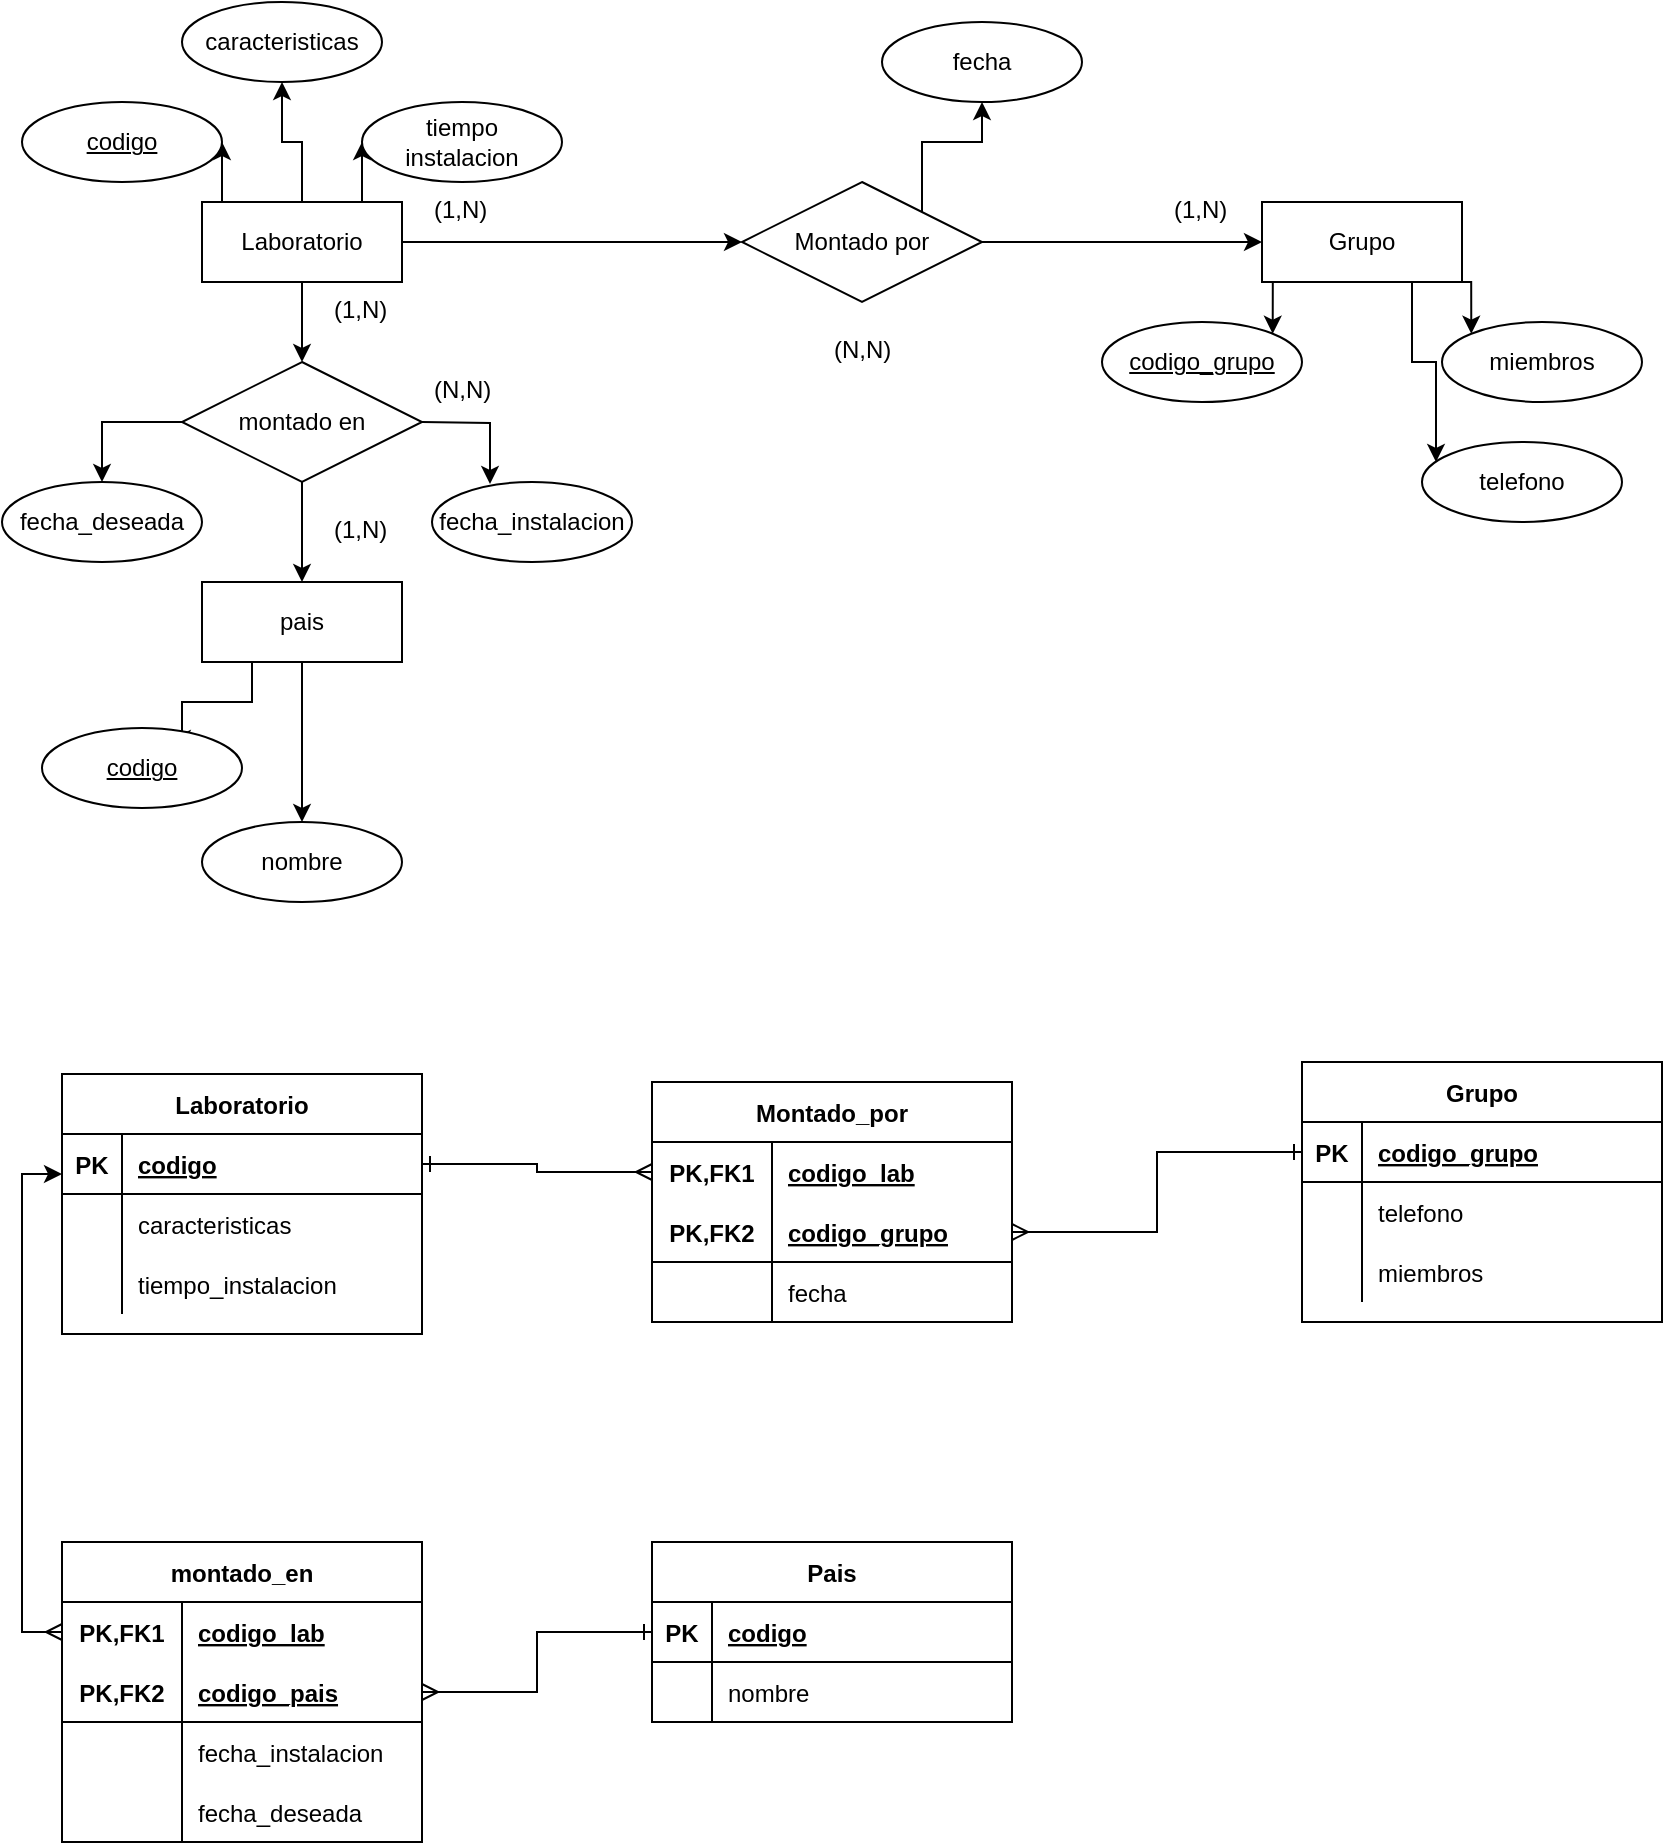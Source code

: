<mxfile version="14.6.13" type="device"><diagram id="R2lEEEUBdFMjLlhIrx00" name="Page-1"><mxGraphModel dx="852" dy="504" grid="1" gridSize="10" guides="1" tooltips="1" connect="1" arrows="1" fold="1" page="1" pageScale="1" pageWidth="850" pageHeight="1100" math="0" shadow="0" extFonts="Permanent Marker^https://fonts.googleapis.com/css?family=Permanent+Marker"><root><mxCell id="0"/><mxCell id="1" parent="0"/><mxCell id="wBycODQRjef7mzV47oTu-21" style="edgeStyle=orthogonalEdgeStyle;rounded=0;orthogonalLoop=1;jettySize=auto;html=1;exitX=0.5;exitY=1;exitDx=0;exitDy=0;entryX=0.5;entryY=0;entryDx=0;entryDy=0;" parent="1" source="wBycODQRjef7mzV47oTu-1" target="wBycODQRjef7mzV47oTu-15" edge="1"><mxGeometry relative="1" as="geometry"/></mxCell><mxCell id="wBycODQRjef7mzV47oTu-23" style="edgeStyle=orthogonalEdgeStyle;rounded=0;orthogonalLoop=1;jettySize=auto;html=1;exitX=0.25;exitY=0;exitDx=0;exitDy=0;entryX=1;entryY=0.5;entryDx=0;entryDy=0;" parent="1" source="wBycODQRjef7mzV47oTu-1" target="wBycODQRjef7mzV47oTu-4" edge="1"><mxGeometry relative="1" as="geometry"/></mxCell><mxCell id="wBycODQRjef7mzV47oTu-24" style="edgeStyle=orthogonalEdgeStyle;rounded=0;orthogonalLoop=1;jettySize=auto;html=1;exitX=0.5;exitY=0;exitDx=0;exitDy=0;entryX=0.5;entryY=1;entryDx=0;entryDy=0;" parent="1" source="wBycODQRjef7mzV47oTu-1" target="wBycODQRjef7mzV47oTu-5" edge="1"><mxGeometry relative="1" as="geometry"/></mxCell><mxCell id="wBycODQRjef7mzV47oTu-26" style="edgeStyle=orthogonalEdgeStyle;rounded=0;orthogonalLoop=1;jettySize=auto;html=1;exitX=0.75;exitY=0;exitDx=0;exitDy=0;entryX=0;entryY=0.5;entryDx=0;entryDy=0;" parent="1" source="wBycODQRjef7mzV47oTu-1" target="wBycODQRjef7mzV47oTu-6" edge="1"><mxGeometry relative="1" as="geometry"/></mxCell><mxCell id="wBycODQRjef7mzV47oTu-37" style="edgeStyle=orthogonalEdgeStyle;rounded=0;orthogonalLoop=1;jettySize=auto;html=1;exitX=1;exitY=0.5;exitDx=0;exitDy=0;entryX=0;entryY=0.5;entryDx=0;entryDy=0;" parent="1" source="wBycODQRjef7mzV47oTu-1" target="wBycODQRjef7mzV47oTu-3" edge="1"><mxGeometry relative="1" as="geometry"/></mxCell><mxCell id="wBycODQRjef7mzV47oTu-1" value="Laboratorio" style="whiteSpace=wrap;html=1;align=center;" parent="1" vertex="1"><mxGeometry x="110" y="120" width="100" height="40" as="geometry"/></mxCell><mxCell id="wBycODQRjef7mzV47oTu-32" style="edgeStyle=orthogonalEdgeStyle;rounded=0;orthogonalLoop=1;jettySize=auto;html=1;exitX=0.25;exitY=1;exitDx=0;exitDy=0;entryX=1;entryY=0;entryDx=0;entryDy=0;" parent="1" source="wBycODQRjef7mzV47oTu-2" target="wBycODQRjef7mzV47oTu-9" edge="1"><mxGeometry relative="1" as="geometry"/></mxCell><mxCell id="wBycODQRjef7mzV47oTu-35" style="edgeStyle=orthogonalEdgeStyle;rounded=0;orthogonalLoop=1;jettySize=auto;html=1;exitX=0.75;exitY=1;exitDx=0;exitDy=0;entryX=0.07;entryY=0.25;entryDx=0;entryDy=0;entryPerimeter=0;" parent="1" source="wBycODQRjef7mzV47oTu-2" target="wBycODQRjef7mzV47oTu-12" edge="1"><mxGeometry relative="1" as="geometry"/></mxCell><mxCell id="wBycODQRjef7mzV47oTu-36" style="edgeStyle=orthogonalEdgeStyle;rounded=0;orthogonalLoop=1;jettySize=auto;html=1;exitX=1;exitY=1;exitDx=0;exitDy=0;entryX=0;entryY=0;entryDx=0;entryDy=0;" parent="1" source="wBycODQRjef7mzV47oTu-2" target="wBycODQRjef7mzV47oTu-10" edge="1"><mxGeometry relative="1" as="geometry"/></mxCell><mxCell id="wBycODQRjef7mzV47oTu-2" value="Grupo" style="whiteSpace=wrap;html=1;align=center;" parent="1" vertex="1"><mxGeometry x="640" y="120" width="100" height="40" as="geometry"/></mxCell><mxCell id="wBycODQRjef7mzV47oTu-31" style="edgeStyle=orthogonalEdgeStyle;rounded=0;orthogonalLoop=1;jettySize=auto;html=1;exitX=1;exitY=0;exitDx=0;exitDy=0;entryX=0.5;entryY=1;entryDx=0;entryDy=0;" parent="1" source="wBycODQRjef7mzV47oTu-3" target="wBycODQRjef7mzV47oTu-8" edge="1"><mxGeometry relative="1" as="geometry"/></mxCell><mxCell id="wBycODQRjef7mzV47oTu-38" style="edgeStyle=orthogonalEdgeStyle;rounded=0;orthogonalLoop=1;jettySize=auto;html=1;exitX=1;exitY=0.5;exitDx=0;exitDy=0;entryX=0;entryY=0.5;entryDx=0;entryDy=0;" parent="1" source="wBycODQRjef7mzV47oTu-3" target="wBycODQRjef7mzV47oTu-2" edge="1"><mxGeometry relative="1" as="geometry"><mxPoint x="590" y="140" as="targetPoint"/></mxGeometry></mxCell><mxCell id="wBycODQRjef7mzV47oTu-3" value="Montado por" style="shape=rhombus;perimeter=rhombusPerimeter;whiteSpace=wrap;html=1;align=center;" parent="1" vertex="1"><mxGeometry x="380" y="110" width="120" height="60" as="geometry"/></mxCell><mxCell id="wBycODQRjef7mzV47oTu-4" value="&lt;u&gt;codigo&lt;/u&gt;" style="ellipse;whiteSpace=wrap;html=1;align=center;" parent="1" vertex="1"><mxGeometry x="20" y="70" width="100" height="40" as="geometry"/></mxCell><mxCell id="wBycODQRjef7mzV47oTu-5" value="caracteristicas" style="ellipse;whiteSpace=wrap;html=1;align=center;" parent="1" vertex="1"><mxGeometry x="100" y="20" width="100" height="40" as="geometry"/></mxCell><mxCell id="wBycODQRjef7mzV47oTu-6" value="tiempo&lt;br&gt;instalacion" style="ellipse;whiteSpace=wrap;html=1;align=center;" parent="1" vertex="1"><mxGeometry x="190" y="70" width="100" height="40" as="geometry"/></mxCell><mxCell id="wBycODQRjef7mzV47oTu-8" value="fecha" style="ellipse;whiteSpace=wrap;html=1;align=center;" parent="1" vertex="1"><mxGeometry x="450" y="30" width="100" height="40" as="geometry"/></mxCell><mxCell id="wBycODQRjef7mzV47oTu-9" value="&lt;u&gt;codigo_grupo&lt;/u&gt;" style="ellipse;whiteSpace=wrap;html=1;align=center;" parent="1" vertex="1"><mxGeometry x="560" y="180" width="100" height="40" as="geometry"/></mxCell><mxCell id="wBycODQRjef7mzV47oTu-10" value="miembros" style="ellipse;whiteSpace=wrap;html=1;align=center;" parent="1" vertex="1"><mxGeometry x="730" y="180" width="100" height="40" as="geometry"/></mxCell><mxCell id="wBycODQRjef7mzV47oTu-12" value="telefono" style="ellipse;whiteSpace=wrap;html=1;align=center;" parent="1" vertex="1"><mxGeometry x="720" y="240" width="100" height="40" as="geometry"/></mxCell><mxCell id="wBycODQRjef7mzV47oTu-27" style="edgeStyle=orthogonalEdgeStyle;rounded=0;orthogonalLoop=1;jettySize=auto;html=1;exitX=0.25;exitY=1;exitDx=0;exitDy=0;entryX=0.7;entryY=0.25;entryDx=0;entryDy=0;entryPerimeter=0;" parent="1" source="wBycODQRjef7mzV47oTu-14" target="wBycODQRjef7mzV47oTu-16" edge="1"><mxGeometry relative="1" as="geometry"/></mxCell><mxCell id="wBycODQRjef7mzV47oTu-28" style="edgeStyle=orthogonalEdgeStyle;rounded=0;orthogonalLoop=1;jettySize=auto;html=1;exitX=0.5;exitY=1;exitDx=0;exitDy=0;" parent="1" source="wBycODQRjef7mzV47oTu-14" target="wBycODQRjef7mzV47oTu-17" edge="1"><mxGeometry relative="1" as="geometry"/></mxCell><mxCell id="wBycODQRjef7mzV47oTu-29" style="edgeStyle=orthogonalEdgeStyle;rounded=0;orthogonalLoop=1;jettySize=auto;html=1;exitX=0.75;exitY=1;exitDx=0;exitDy=0;entryX=0.29;entryY=0.025;entryDx=0;entryDy=0;entryPerimeter=0;" parent="1" target="wBycODQRjef7mzV47oTu-18" edge="1"><mxGeometry relative="1" as="geometry"><mxPoint x="220" y="230" as="sourcePoint"/></mxGeometry></mxCell><mxCell id="wBycODQRjef7mzV47oTu-14" value="pais" style="whiteSpace=wrap;html=1;align=center;" parent="1" vertex="1"><mxGeometry x="110" y="310" width="100" height="40" as="geometry"/></mxCell><mxCell id="wBycODQRjef7mzV47oTu-22" style="edgeStyle=orthogonalEdgeStyle;rounded=0;orthogonalLoop=1;jettySize=auto;html=1;exitX=0.5;exitY=1;exitDx=0;exitDy=0;entryX=0.5;entryY=0;entryDx=0;entryDy=0;" parent="1" source="wBycODQRjef7mzV47oTu-15" target="wBycODQRjef7mzV47oTu-14" edge="1"><mxGeometry relative="1" as="geometry"/></mxCell><mxCell id="LjSngm8wJKyg7rzzQfxM-6" style="edgeStyle=orthogonalEdgeStyle;rounded=0;orthogonalLoop=1;jettySize=auto;html=1;exitX=0;exitY=0.5;exitDx=0;exitDy=0;" edge="1" parent="1" source="wBycODQRjef7mzV47oTu-15" target="LjSngm8wJKyg7rzzQfxM-5"><mxGeometry relative="1" as="geometry"/></mxCell><mxCell id="wBycODQRjef7mzV47oTu-15" value="montado en" style="shape=rhombus;perimeter=rhombusPerimeter;whiteSpace=wrap;html=1;align=center;" parent="1" vertex="1"><mxGeometry x="100" y="200" width="120" height="60" as="geometry"/></mxCell><mxCell id="wBycODQRjef7mzV47oTu-16" value="&lt;u&gt;codigo&lt;/u&gt;" style="ellipse;whiteSpace=wrap;html=1;align=center;" parent="1" vertex="1"><mxGeometry x="30" y="383" width="100" height="40" as="geometry"/></mxCell><mxCell id="wBycODQRjef7mzV47oTu-17" value="nombre" style="ellipse;whiteSpace=wrap;html=1;align=center;" parent="1" vertex="1"><mxGeometry x="110" y="430" width="100" height="40" as="geometry"/></mxCell><mxCell id="wBycODQRjef7mzV47oTu-18" value="fecha_instalacion" style="ellipse;whiteSpace=wrap;html=1;align=center;" parent="1" vertex="1"><mxGeometry x="225" y="260" width="100" height="40" as="geometry"/></mxCell><mxCell id="wBycODQRjef7mzV47oTu-39" value="(1,N)" style="text;strokeColor=none;fillColor=none;spacingLeft=4;spacingRight=4;overflow=hidden;rotatable=0;points=[[0,0.5],[1,0.5]];portConstraint=eastwest;fontSize=12;" parent="1" vertex="1"><mxGeometry x="590" y="110" width="40" height="30" as="geometry"/></mxCell><mxCell id="wBycODQRjef7mzV47oTu-40" value="(1,N)" style="text;strokeColor=none;fillColor=none;spacingLeft=4;spacingRight=4;overflow=hidden;rotatable=0;points=[[0,0.5],[1,0.5]];portConstraint=eastwest;fontSize=12;" parent="1" vertex="1"><mxGeometry x="220" y="110" width="40" height="30" as="geometry"/></mxCell><mxCell id="wBycODQRjef7mzV47oTu-41" value="(N,N)" style="text;strokeColor=none;fillColor=none;spacingLeft=4;spacingRight=4;overflow=hidden;rotatable=0;points=[[0,0.5],[1,0.5]];portConstraint=eastwest;fontSize=12;" parent="1" vertex="1"><mxGeometry x="420" y="180" width="40" height="30" as="geometry"/></mxCell><mxCell id="wBycODQRjef7mzV47oTu-42" value="(1,N)" style="text;strokeColor=none;fillColor=none;spacingLeft=4;spacingRight=4;overflow=hidden;rotatable=0;points=[[0,0.5],[1,0.5]];portConstraint=eastwest;fontSize=12;" parent="1" vertex="1"><mxGeometry x="170" y="270" width="40" height="30" as="geometry"/></mxCell><mxCell id="wBycODQRjef7mzV47oTu-43" value="(1,N)" style="text;strokeColor=none;fillColor=none;spacingLeft=4;spacingRight=4;overflow=hidden;rotatable=0;points=[[0,0.5],[1,0.5]];portConstraint=eastwest;fontSize=12;" parent="1" vertex="1"><mxGeometry x="170" y="160" width="40" height="30" as="geometry"/></mxCell><mxCell id="wBycODQRjef7mzV47oTu-44" value="(N,N)" style="text;strokeColor=none;fillColor=none;spacingLeft=4;spacingRight=4;overflow=hidden;rotatable=0;points=[[0,0.5],[1,0.5]];portConstraint=eastwest;fontSize=12;" parent="1" vertex="1"><mxGeometry x="220" y="200" width="40" height="30" as="geometry"/></mxCell><mxCell id="wBycODQRjef7mzV47oTu-45" value="Laboratorio" style="shape=table;startSize=30;container=1;collapsible=1;childLayout=tableLayout;fixedRows=1;rowLines=0;fontStyle=1;align=center;resizeLast=1;" parent="1" vertex="1"><mxGeometry x="40" y="556" width="180" height="130" as="geometry"/></mxCell><mxCell id="wBycODQRjef7mzV47oTu-46" value="" style="shape=partialRectangle;collapsible=0;dropTarget=0;pointerEvents=0;fillColor=none;top=0;left=0;bottom=1;right=0;points=[[0,0.5],[1,0.5]];portConstraint=eastwest;" parent="wBycODQRjef7mzV47oTu-45" vertex="1"><mxGeometry y="30" width="180" height="30" as="geometry"/></mxCell><mxCell id="wBycODQRjef7mzV47oTu-47" value="PK" style="shape=partialRectangle;connectable=0;fillColor=none;top=0;left=0;bottom=0;right=0;fontStyle=1;overflow=hidden;" parent="wBycODQRjef7mzV47oTu-46" vertex="1"><mxGeometry width="30" height="30" as="geometry"/></mxCell><mxCell id="wBycODQRjef7mzV47oTu-48" value="codigo" style="shape=partialRectangle;connectable=0;fillColor=none;top=0;left=0;bottom=0;right=0;align=left;spacingLeft=6;fontStyle=5;overflow=hidden;" parent="wBycODQRjef7mzV47oTu-46" vertex="1"><mxGeometry x="30" width="150" height="30" as="geometry"/></mxCell><mxCell id="wBycODQRjef7mzV47oTu-49" value="" style="shape=partialRectangle;collapsible=0;dropTarget=0;pointerEvents=0;fillColor=none;top=0;left=0;bottom=0;right=0;points=[[0,0.5],[1,0.5]];portConstraint=eastwest;" parent="wBycODQRjef7mzV47oTu-45" vertex="1"><mxGeometry y="60" width="180" height="30" as="geometry"/></mxCell><mxCell id="wBycODQRjef7mzV47oTu-50" value="" style="shape=partialRectangle;connectable=0;fillColor=none;top=0;left=0;bottom=0;right=0;editable=1;overflow=hidden;" parent="wBycODQRjef7mzV47oTu-49" vertex="1"><mxGeometry width="30" height="30" as="geometry"/></mxCell><mxCell id="wBycODQRjef7mzV47oTu-51" value="caracteristicas" style="shape=partialRectangle;connectable=0;fillColor=none;top=0;left=0;bottom=0;right=0;align=left;spacingLeft=6;overflow=hidden;" parent="wBycODQRjef7mzV47oTu-49" vertex="1"><mxGeometry x="30" width="150" height="30" as="geometry"/></mxCell><mxCell id="wBycODQRjef7mzV47oTu-52" value="" style="shape=partialRectangle;collapsible=0;dropTarget=0;pointerEvents=0;fillColor=none;top=0;left=0;bottom=0;right=0;points=[[0,0.5],[1,0.5]];portConstraint=eastwest;" parent="wBycODQRjef7mzV47oTu-45" vertex="1"><mxGeometry y="90" width="180" height="30" as="geometry"/></mxCell><mxCell id="wBycODQRjef7mzV47oTu-53" value="" style="shape=partialRectangle;connectable=0;fillColor=none;top=0;left=0;bottom=0;right=0;editable=1;overflow=hidden;" parent="wBycODQRjef7mzV47oTu-52" vertex="1"><mxGeometry width="30" height="30" as="geometry"/></mxCell><mxCell id="wBycODQRjef7mzV47oTu-54" value="tiempo_instalacion" style="shape=partialRectangle;connectable=0;fillColor=none;top=0;left=0;bottom=0;right=0;align=left;spacingLeft=6;overflow=hidden;" parent="wBycODQRjef7mzV47oTu-52" vertex="1"><mxGeometry x="30" width="150" height="30" as="geometry"/></mxCell><mxCell id="wBycODQRjef7mzV47oTu-60" value="Pais" style="shape=table;startSize=30;container=1;collapsible=1;childLayout=tableLayout;fixedRows=1;rowLines=0;fontStyle=1;align=center;resizeLast=1;" parent="1" vertex="1"><mxGeometry x="335" y="790" width="180" height="90" as="geometry"/></mxCell><mxCell id="wBycODQRjef7mzV47oTu-61" value="" style="shape=partialRectangle;collapsible=0;dropTarget=0;pointerEvents=0;fillColor=none;top=0;left=0;bottom=1;right=0;points=[[0,0.5],[1,0.5]];portConstraint=eastwest;" parent="wBycODQRjef7mzV47oTu-60" vertex="1"><mxGeometry y="30" width="180" height="30" as="geometry"/></mxCell><mxCell id="wBycODQRjef7mzV47oTu-62" value="PK" style="shape=partialRectangle;connectable=0;fillColor=none;top=0;left=0;bottom=0;right=0;fontStyle=1;overflow=hidden;" parent="wBycODQRjef7mzV47oTu-61" vertex="1"><mxGeometry width="30" height="30" as="geometry"/></mxCell><mxCell id="wBycODQRjef7mzV47oTu-63" value="codigo" style="shape=partialRectangle;connectable=0;fillColor=none;top=0;left=0;bottom=0;right=0;align=left;spacingLeft=6;fontStyle=5;overflow=hidden;" parent="wBycODQRjef7mzV47oTu-61" vertex="1"><mxGeometry x="30" width="150" height="30" as="geometry"/></mxCell><mxCell id="wBycODQRjef7mzV47oTu-64" value="" style="shape=partialRectangle;collapsible=0;dropTarget=0;pointerEvents=0;fillColor=none;top=0;left=0;bottom=0;right=0;points=[[0,0.5],[1,0.5]];portConstraint=eastwest;" parent="wBycODQRjef7mzV47oTu-60" vertex="1"><mxGeometry y="60" width="180" height="30" as="geometry"/></mxCell><mxCell id="wBycODQRjef7mzV47oTu-65" value="" style="shape=partialRectangle;connectable=0;fillColor=none;top=0;left=0;bottom=0;right=0;editable=1;overflow=hidden;" parent="wBycODQRjef7mzV47oTu-64" vertex="1"><mxGeometry width="30" height="30" as="geometry"/></mxCell><mxCell id="wBycODQRjef7mzV47oTu-66" value="nombre" style="shape=partialRectangle;connectable=0;fillColor=none;top=0;left=0;bottom=0;right=0;align=left;spacingLeft=6;overflow=hidden;" parent="wBycODQRjef7mzV47oTu-64" vertex="1"><mxGeometry x="30" width="150" height="30" as="geometry"/></mxCell><mxCell id="wBycODQRjef7mzV47oTu-73" value="Grupo" style="shape=table;startSize=30;container=1;collapsible=1;childLayout=tableLayout;fixedRows=1;rowLines=0;fontStyle=1;align=center;resizeLast=1;" parent="1" vertex="1"><mxGeometry x="660" y="550" width="180" height="130" as="geometry"/></mxCell><mxCell id="wBycODQRjef7mzV47oTu-74" value="" style="shape=partialRectangle;collapsible=0;dropTarget=0;pointerEvents=0;fillColor=none;top=0;left=0;bottom=1;right=0;points=[[0,0.5],[1,0.5]];portConstraint=eastwest;" parent="wBycODQRjef7mzV47oTu-73" vertex="1"><mxGeometry y="30" width="180" height="30" as="geometry"/></mxCell><mxCell id="wBycODQRjef7mzV47oTu-75" value="PK" style="shape=partialRectangle;connectable=0;fillColor=none;top=0;left=0;bottom=0;right=0;fontStyle=1;overflow=hidden;" parent="wBycODQRjef7mzV47oTu-74" vertex="1"><mxGeometry width="30" height="30" as="geometry"/></mxCell><mxCell id="wBycODQRjef7mzV47oTu-76" value="codigo_grupo" style="shape=partialRectangle;connectable=0;fillColor=none;top=0;left=0;bottom=0;right=0;align=left;spacingLeft=6;fontStyle=5;overflow=hidden;" parent="wBycODQRjef7mzV47oTu-74" vertex="1"><mxGeometry x="30" width="150" height="30" as="geometry"/></mxCell><mxCell id="wBycODQRjef7mzV47oTu-77" value="" style="shape=partialRectangle;collapsible=0;dropTarget=0;pointerEvents=0;fillColor=none;top=0;left=0;bottom=0;right=0;points=[[0,0.5],[1,0.5]];portConstraint=eastwest;" parent="wBycODQRjef7mzV47oTu-73" vertex="1"><mxGeometry y="60" width="180" height="30" as="geometry"/></mxCell><mxCell id="wBycODQRjef7mzV47oTu-78" value="" style="shape=partialRectangle;connectable=0;fillColor=none;top=0;left=0;bottom=0;right=0;editable=1;overflow=hidden;" parent="wBycODQRjef7mzV47oTu-77" vertex="1"><mxGeometry width="30" height="30" as="geometry"/></mxCell><mxCell id="wBycODQRjef7mzV47oTu-79" value="telefono" style="shape=partialRectangle;connectable=0;fillColor=none;top=0;left=0;bottom=0;right=0;align=left;spacingLeft=6;overflow=hidden;" parent="wBycODQRjef7mzV47oTu-77" vertex="1"><mxGeometry x="30" width="150" height="30" as="geometry"/></mxCell><mxCell id="wBycODQRjef7mzV47oTu-80" value="" style="shape=partialRectangle;collapsible=0;dropTarget=0;pointerEvents=0;fillColor=none;top=0;left=0;bottom=0;right=0;points=[[0,0.5],[1,0.5]];portConstraint=eastwest;" parent="wBycODQRjef7mzV47oTu-73" vertex="1"><mxGeometry y="90" width="180" height="30" as="geometry"/></mxCell><mxCell id="wBycODQRjef7mzV47oTu-81" value="" style="shape=partialRectangle;connectable=0;fillColor=none;top=0;left=0;bottom=0;right=0;editable=1;overflow=hidden;" parent="wBycODQRjef7mzV47oTu-80" vertex="1"><mxGeometry width="30" height="30" as="geometry"/></mxCell><mxCell id="wBycODQRjef7mzV47oTu-82" value="miembros" style="shape=partialRectangle;connectable=0;fillColor=none;top=0;left=0;bottom=0;right=0;align=left;spacingLeft=6;overflow=hidden;" parent="wBycODQRjef7mzV47oTu-80" vertex="1"><mxGeometry x="30" width="150" height="30" as="geometry"/></mxCell><mxCell id="wBycODQRjef7mzV47oTu-86" value="montado_en" style="shape=table;startSize=30;container=1;collapsible=1;childLayout=tableLayout;fixedRows=1;rowLines=0;fontStyle=1;align=center;resizeLast=1;" parent="1" vertex="1"><mxGeometry x="40" y="790" width="180" height="150" as="geometry"/></mxCell><mxCell id="wBycODQRjef7mzV47oTu-87" value="" style="shape=partialRectangle;collapsible=0;dropTarget=0;pointerEvents=0;fillColor=none;top=0;left=0;bottom=0;right=0;points=[[0,0.5],[1,0.5]];portConstraint=eastwest;" parent="wBycODQRjef7mzV47oTu-86" vertex="1"><mxGeometry y="30" width="180" height="30" as="geometry"/></mxCell><mxCell id="wBycODQRjef7mzV47oTu-88" value="PK,FK1" style="shape=partialRectangle;connectable=0;fillColor=none;top=0;left=0;bottom=0;right=0;fontStyle=1;overflow=hidden;" parent="wBycODQRjef7mzV47oTu-87" vertex="1"><mxGeometry width="60" height="30" as="geometry"/></mxCell><mxCell id="wBycODQRjef7mzV47oTu-89" value="codigo_lab" style="shape=partialRectangle;connectable=0;fillColor=none;top=0;left=0;bottom=0;right=0;align=left;spacingLeft=6;fontStyle=5;overflow=hidden;" parent="wBycODQRjef7mzV47oTu-87" vertex="1"><mxGeometry x="60" width="120" height="30" as="geometry"/></mxCell><mxCell id="wBycODQRjef7mzV47oTu-90" value="" style="shape=partialRectangle;collapsible=0;dropTarget=0;pointerEvents=0;fillColor=none;top=0;left=0;bottom=1;right=0;points=[[0,0.5],[1,0.5]];portConstraint=eastwest;" parent="wBycODQRjef7mzV47oTu-86" vertex="1"><mxGeometry y="60" width="180" height="30" as="geometry"/></mxCell><mxCell id="wBycODQRjef7mzV47oTu-91" value="PK,FK2" style="shape=partialRectangle;connectable=0;fillColor=none;top=0;left=0;bottom=0;right=0;fontStyle=1;overflow=hidden;" parent="wBycODQRjef7mzV47oTu-90" vertex="1"><mxGeometry width="60" height="30" as="geometry"/></mxCell><mxCell id="wBycODQRjef7mzV47oTu-92" value="codigo_pais" style="shape=partialRectangle;connectable=0;fillColor=none;top=0;left=0;bottom=0;right=0;align=left;spacingLeft=6;fontStyle=5;overflow=hidden;" parent="wBycODQRjef7mzV47oTu-90" vertex="1"><mxGeometry x="60" width="120" height="30" as="geometry"/></mxCell><mxCell id="LjSngm8wJKyg7rzzQfxM-2" value="" style="shape=partialRectangle;collapsible=0;dropTarget=0;pointerEvents=0;fillColor=none;top=0;left=0;bottom=0;right=0;points=[[0,0.5],[1,0.5]];portConstraint=eastwest;" vertex="1" parent="wBycODQRjef7mzV47oTu-86"><mxGeometry y="90" width="180" height="30" as="geometry"/></mxCell><mxCell id="LjSngm8wJKyg7rzzQfxM-3" value="" style="shape=partialRectangle;connectable=0;fillColor=none;top=0;left=0;bottom=0;right=0;editable=1;overflow=hidden;" vertex="1" parent="LjSngm8wJKyg7rzzQfxM-2"><mxGeometry width="60" height="30" as="geometry"/></mxCell><mxCell id="LjSngm8wJKyg7rzzQfxM-4" value="fecha_instalacion" style="shape=partialRectangle;connectable=0;fillColor=none;top=0;left=0;bottom=0;right=0;align=left;spacingLeft=6;overflow=hidden;" vertex="1" parent="LjSngm8wJKyg7rzzQfxM-2"><mxGeometry x="60" width="120" height="30" as="geometry"/></mxCell><mxCell id="LjSngm8wJKyg7rzzQfxM-8" value="" style="shape=partialRectangle;collapsible=0;dropTarget=0;pointerEvents=0;fillColor=none;top=0;left=0;bottom=0;right=0;points=[[0,0.5],[1,0.5]];portConstraint=eastwest;" vertex="1" parent="wBycODQRjef7mzV47oTu-86"><mxGeometry y="120" width="180" height="30" as="geometry"/></mxCell><mxCell id="LjSngm8wJKyg7rzzQfxM-9" value="" style="shape=partialRectangle;connectable=0;fillColor=none;top=0;left=0;bottom=0;right=0;editable=1;overflow=hidden;" vertex="1" parent="LjSngm8wJKyg7rzzQfxM-8"><mxGeometry width="60" height="30" as="geometry"/></mxCell><mxCell id="LjSngm8wJKyg7rzzQfxM-10" value="fecha_deseada" style="shape=partialRectangle;connectable=0;fillColor=none;top=0;left=0;bottom=0;right=0;align=left;spacingLeft=6;overflow=hidden;" vertex="1" parent="LjSngm8wJKyg7rzzQfxM-8"><mxGeometry x="60" width="120" height="30" as="geometry"/></mxCell><mxCell id="wBycODQRjef7mzV47oTu-99" value="Montado_por" style="shape=table;startSize=30;container=1;collapsible=1;childLayout=tableLayout;fixedRows=1;rowLines=0;fontStyle=1;align=center;resizeLast=1;" parent="1" vertex="1"><mxGeometry x="335" y="560" width="180" height="120" as="geometry"/></mxCell><mxCell id="wBycODQRjef7mzV47oTu-100" value="" style="shape=partialRectangle;collapsible=0;dropTarget=0;pointerEvents=0;fillColor=none;top=0;left=0;bottom=0;right=0;points=[[0,0.5],[1,0.5]];portConstraint=eastwest;" parent="wBycODQRjef7mzV47oTu-99" vertex="1"><mxGeometry y="30" width="180" height="30" as="geometry"/></mxCell><mxCell id="wBycODQRjef7mzV47oTu-101" value="PK,FK1" style="shape=partialRectangle;connectable=0;fillColor=none;top=0;left=0;bottom=0;right=0;fontStyle=1;overflow=hidden;" parent="wBycODQRjef7mzV47oTu-100" vertex="1"><mxGeometry width="60" height="30" as="geometry"/></mxCell><mxCell id="wBycODQRjef7mzV47oTu-102" value="codigo_lab" style="shape=partialRectangle;connectable=0;fillColor=none;top=0;left=0;bottom=0;right=0;align=left;spacingLeft=6;fontStyle=5;overflow=hidden;" parent="wBycODQRjef7mzV47oTu-100" vertex="1"><mxGeometry x="60" width="120" height="30" as="geometry"/></mxCell><mxCell id="wBycODQRjef7mzV47oTu-118" value="" style="shape=partialRectangle;collapsible=0;dropTarget=0;pointerEvents=0;fillColor=none;top=0;left=0;bottom=1;right=0;points=[[0,0.5],[1,0.5]];portConstraint=eastwest;" parent="wBycODQRjef7mzV47oTu-99" vertex="1"><mxGeometry y="60" width="180" height="30" as="geometry"/></mxCell><mxCell id="wBycODQRjef7mzV47oTu-119" value="PK,FK2" style="shape=partialRectangle;connectable=0;fillColor=none;top=0;left=0;bottom=0;right=0;fontStyle=1;overflow=hidden;" parent="wBycODQRjef7mzV47oTu-118" vertex="1"><mxGeometry width="60" height="30" as="geometry"/></mxCell><mxCell id="wBycODQRjef7mzV47oTu-120" value="codigo_grupo" style="shape=partialRectangle;connectable=0;fillColor=none;top=0;left=0;bottom=0;right=0;align=left;spacingLeft=6;fontStyle=5;overflow=hidden;" parent="wBycODQRjef7mzV47oTu-118" vertex="1"><mxGeometry x="60" width="120" height="30" as="geometry"/></mxCell><mxCell id="wBycODQRjef7mzV47oTu-114" value="" style="shape=partialRectangle;collapsible=0;dropTarget=0;pointerEvents=0;fillColor=none;top=0;left=0;bottom=0;right=0;points=[[0,0.5],[1,0.5]];portConstraint=eastwest;" parent="wBycODQRjef7mzV47oTu-99" vertex="1"><mxGeometry y="90" width="180" height="30" as="geometry"/></mxCell><mxCell id="wBycODQRjef7mzV47oTu-115" value="" style="shape=partialRectangle;connectable=0;fillColor=none;top=0;left=0;bottom=0;right=0;editable=1;overflow=hidden;" parent="wBycODQRjef7mzV47oTu-114" vertex="1"><mxGeometry width="60" height="30" as="geometry"/></mxCell><mxCell id="wBycODQRjef7mzV47oTu-116" value="fecha" style="shape=partialRectangle;connectable=0;fillColor=none;top=0;left=0;bottom=0;right=0;align=left;spacingLeft=6;overflow=hidden;" parent="wBycODQRjef7mzV47oTu-114" vertex="1"><mxGeometry x="60" width="120" height="30" as="geometry"/></mxCell><mxCell id="wBycODQRjef7mzV47oTu-122" style="edgeStyle=orthogonalEdgeStyle;rounded=0;orthogonalLoop=1;jettySize=auto;html=1;exitX=1;exitY=0.5;exitDx=0;exitDy=0;entryX=0;entryY=0.5;entryDx=0;entryDy=0;startArrow=ERmany;startFill=0;endArrow=ERone;endFill=0;" parent="1" source="wBycODQRjef7mzV47oTu-118" target="wBycODQRjef7mzV47oTu-74" edge="1"><mxGeometry relative="1" as="geometry"><mxPoint x="610" y="600" as="targetPoint"/></mxGeometry></mxCell><mxCell id="wBycODQRjef7mzV47oTu-124" style="edgeStyle=orthogonalEdgeStyle;rounded=0;orthogonalLoop=1;jettySize=auto;html=1;exitX=1;exitY=0.5;exitDx=0;exitDy=0;entryX=0;entryY=0.5;entryDx=0;entryDy=0;startArrow=ERmany;startFill=0;endArrow=ERone;endFill=0;" parent="1" source="wBycODQRjef7mzV47oTu-90" target="wBycODQRjef7mzV47oTu-61" edge="1"><mxGeometry relative="1" as="geometry"/></mxCell><mxCell id="wBycODQRjef7mzV47oTu-126" style="edgeStyle=orthogonalEdgeStyle;rounded=0;orthogonalLoop=1;jettySize=auto;html=1;exitX=0;exitY=0.5;exitDx=0;exitDy=0;startArrow=ERmany;startFill=0;entryX=0;entryY=0.667;entryDx=0;entryDy=0;entryPerimeter=0;" parent="1" source="wBycODQRjef7mzV47oTu-87" target="wBycODQRjef7mzV47oTu-46" edge="1"><mxGeometry relative="1" as="geometry"><mxPoint x="20" y="750" as="targetPoint"/></mxGeometry></mxCell><mxCell id="LjSngm8wJKyg7rzzQfxM-5" value="fecha_deseada" style="ellipse;whiteSpace=wrap;html=1;align=center;" vertex="1" parent="1"><mxGeometry x="10" y="260" width="100" height="40" as="geometry"/></mxCell><mxCell id="LjSngm8wJKyg7rzzQfxM-12" style="edgeStyle=orthogonalEdgeStyle;rounded=0;orthogonalLoop=1;jettySize=auto;html=1;exitX=0;exitY=0.5;exitDx=0;exitDy=0;entryX=1;entryY=0.5;entryDx=0;entryDy=0;endArrow=ERone;endFill=0;startArrow=ERmany;startFill=0;" edge="1" parent="1" source="wBycODQRjef7mzV47oTu-100" target="wBycODQRjef7mzV47oTu-46"><mxGeometry relative="1" as="geometry"/></mxCell></root></mxGraphModel></diagram></mxfile>